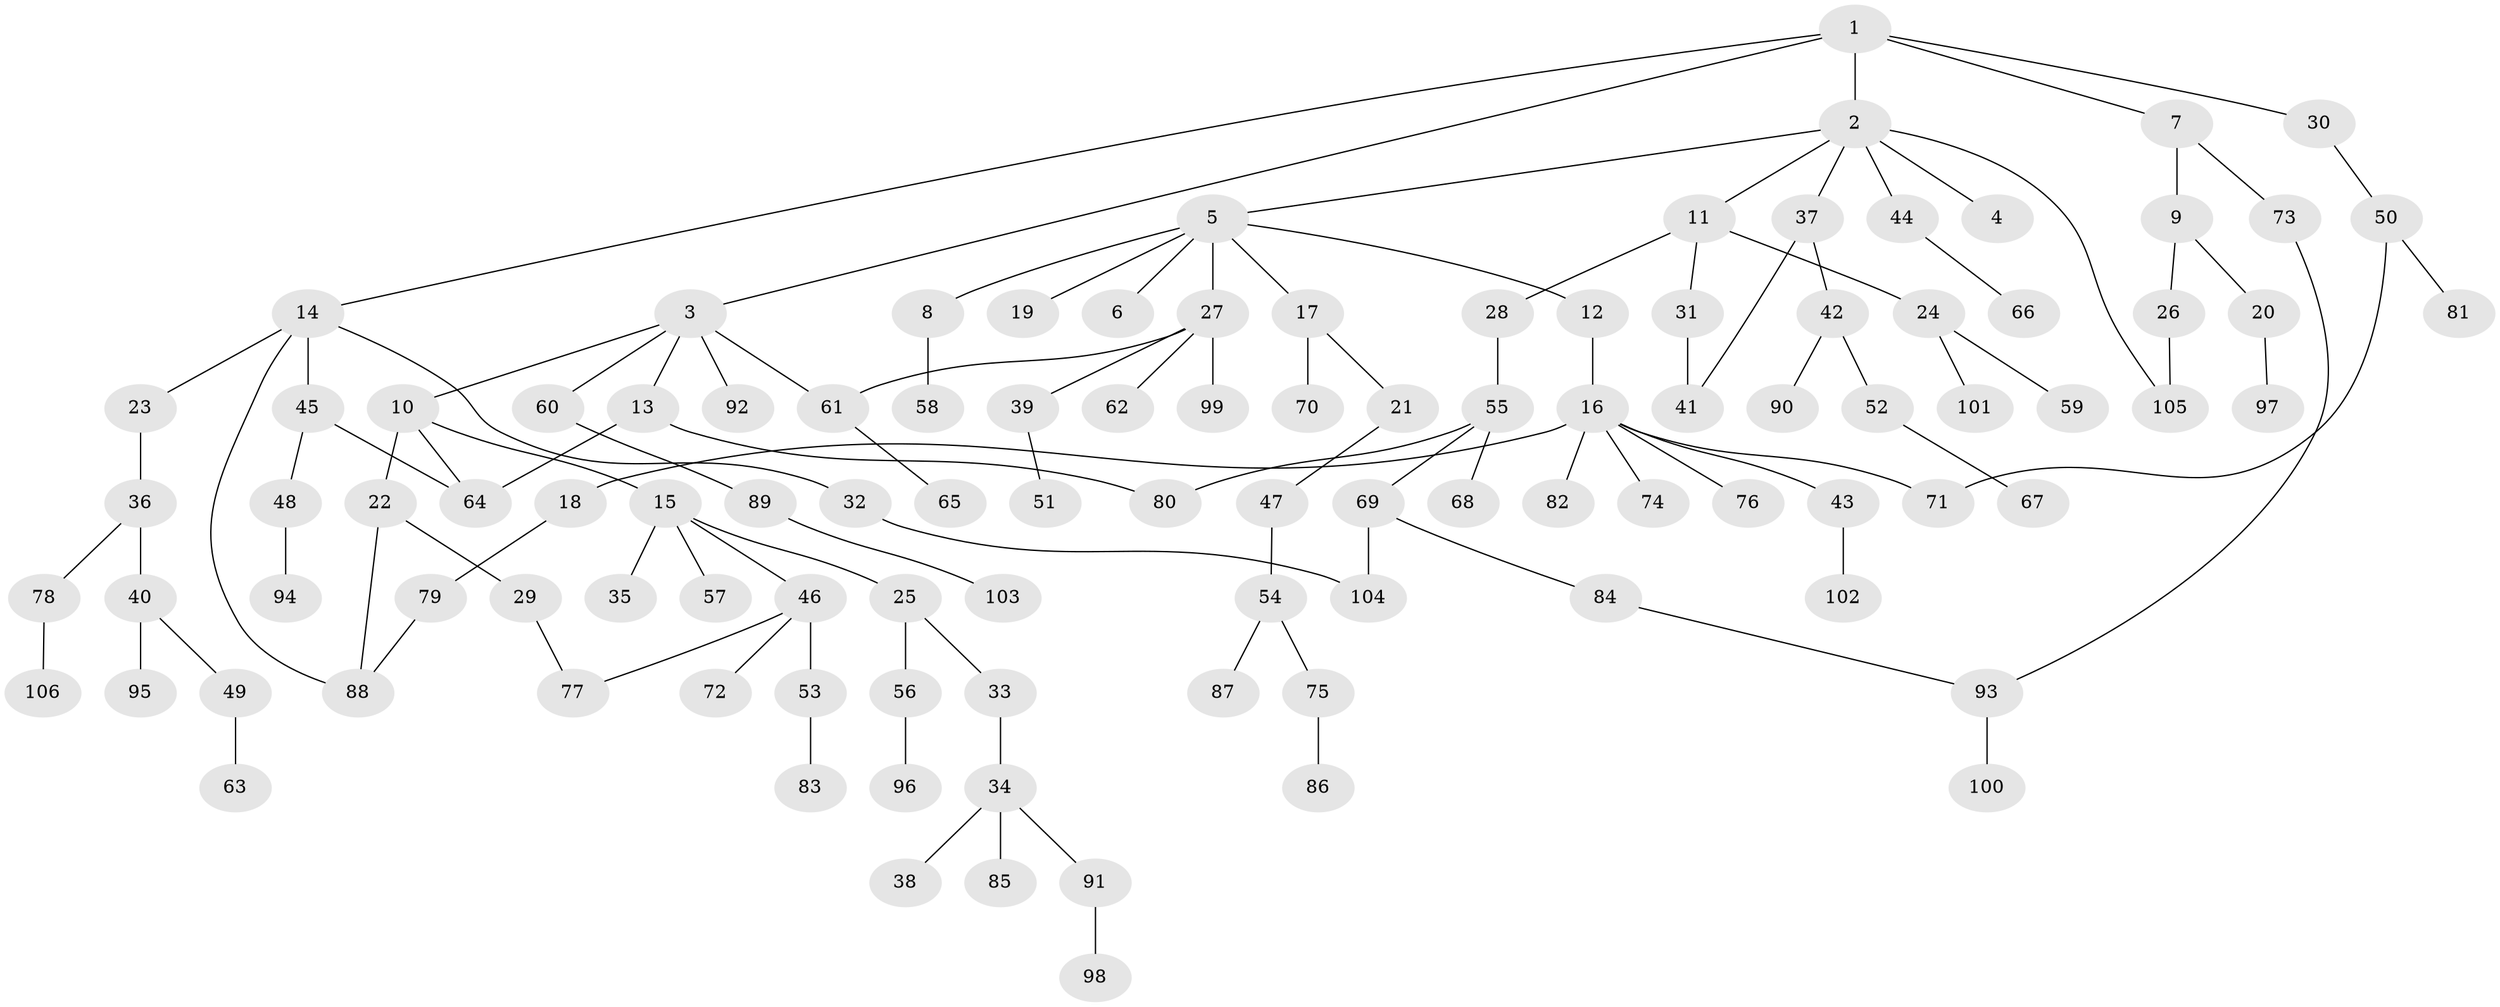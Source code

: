 // coarse degree distribution, {14: 0.03225806451612903, 1: 0.5161290322580645, 5: 0.0967741935483871, 4: 0.06451612903225806, 3: 0.16129032258064516, 2: 0.12903225806451613}
// Generated by graph-tools (version 1.1) at 2025/17/03/04/25 18:17:10]
// undirected, 106 vertices, 117 edges
graph export_dot {
graph [start="1"]
  node [color=gray90,style=filled];
  1;
  2;
  3;
  4;
  5;
  6;
  7;
  8;
  9;
  10;
  11;
  12;
  13;
  14;
  15;
  16;
  17;
  18;
  19;
  20;
  21;
  22;
  23;
  24;
  25;
  26;
  27;
  28;
  29;
  30;
  31;
  32;
  33;
  34;
  35;
  36;
  37;
  38;
  39;
  40;
  41;
  42;
  43;
  44;
  45;
  46;
  47;
  48;
  49;
  50;
  51;
  52;
  53;
  54;
  55;
  56;
  57;
  58;
  59;
  60;
  61;
  62;
  63;
  64;
  65;
  66;
  67;
  68;
  69;
  70;
  71;
  72;
  73;
  74;
  75;
  76;
  77;
  78;
  79;
  80;
  81;
  82;
  83;
  84;
  85;
  86;
  87;
  88;
  89;
  90;
  91;
  92;
  93;
  94;
  95;
  96;
  97;
  98;
  99;
  100;
  101;
  102;
  103;
  104;
  105;
  106;
  1 -- 2;
  1 -- 3;
  1 -- 7;
  1 -- 14;
  1 -- 30;
  2 -- 4;
  2 -- 5;
  2 -- 11;
  2 -- 37;
  2 -- 44;
  2 -- 105;
  3 -- 10;
  3 -- 13;
  3 -- 60;
  3 -- 92;
  3 -- 61;
  5 -- 6;
  5 -- 8;
  5 -- 12;
  5 -- 17;
  5 -- 19;
  5 -- 27;
  7 -- 9;
  7 -- 73;
  8 -- 58;
  9 -- 20;
  9 -- 26;
  10 -- 15;
  10 -- 22;
  10 -- 64;
  11 -- 24;
  11 -- 28;
  11 -- 31;
  12 -- 16;
  13 -- 80;
  13 -- 64;
  14 -- 23;
  14 -- 32;
  14 -- 45;
  14 -- 88;
  15 -- 25;
  15 -- 35;
  15 -- 46;
  15 -- 57;
  16 -- 18;
  16 -- 43;
  16 -- 74;
  16 -- 76;
  16 -- 82;
  16 -- 71;
  17 -- 21;
  17 -- 70;
  18 -- 79;
  20 -- 97;
  21 -- 47;
  22 -- 29;
  22 -- 88;
  23 -- 36;
  24 -- 59;
  24 -- 101;
  25 -- 33;
  25 -- 56;
  26 -- 105;
  27 -- 39;
  27 -- 61;
  27 -- 62;
  27 -- 99;
  28 -- 55;
  29 -- 77;
  30 -- 50;
  31 -- 41;
  32 -- 104;
  33 -- 34;
  34 -- 38;
  34 -- 85;
  34 -- 91;
  36 -- 40;
  36 -- 78;
  37 -- 42;
  37 -- 41;
  39 -- 51;
  40 -- 49;
  40 -- 95;
  42 -- 52;
  42 -- 90;
  43 -- 102;
  44 -- 66;
  45 -- 48;
  45 -- 64;
  46 -- 53;
  46 -- 72;
  46 -- 77;
  47 -- 54;
  48 -- 94;
  49 -- 63;
  50 -- 71;
  50 -- 81;
  52 -- 67;
  53 -- 83;
  54 -- 75;
  54 -- 87;
  55 -- 68;
  55 -- 69;
  55 -- 80;
  56 -- 96;
  60 -- 89;
  61 -- 65;
  69 -- 84;
  69 -- 104;
  73 -- 93;
  75 -- 86;
  78 -- 106;
  79 -- 88;
  84 -- 93;
  89 -- 103;
  91 -- 98;
  93 -- 100;
}
